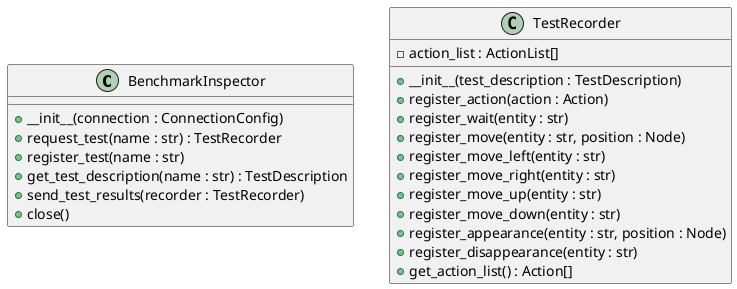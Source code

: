 @startuml

class BenchmarkInspector {
    + __init__(connection : ConnectionConfig)
    + request_test(name : str) : TestRecorder
    + register_test(name : str)
    + get_test_description(name : str) : TestDescription
    + send_test_results(recorder : TestRecorder)
    + close()
}

class TestRecorder {
    - action_list : ActionList[]
    + __init__(test_description : TestDescription)
    + register_action(action : Action)
    + register_wait(entity : str)
    + register_move(entity : str, position : Node)
    + register_move_left(entity : str)
    + register_move_right(entity : str)
    + register_move_up(entity : str)
    + register_move_down(entity : str)
    + register_appearance(entity : str, position : Node)
    + register_disappearance(entity : str)
    + get_action_list() : Action[]
}

@enduml